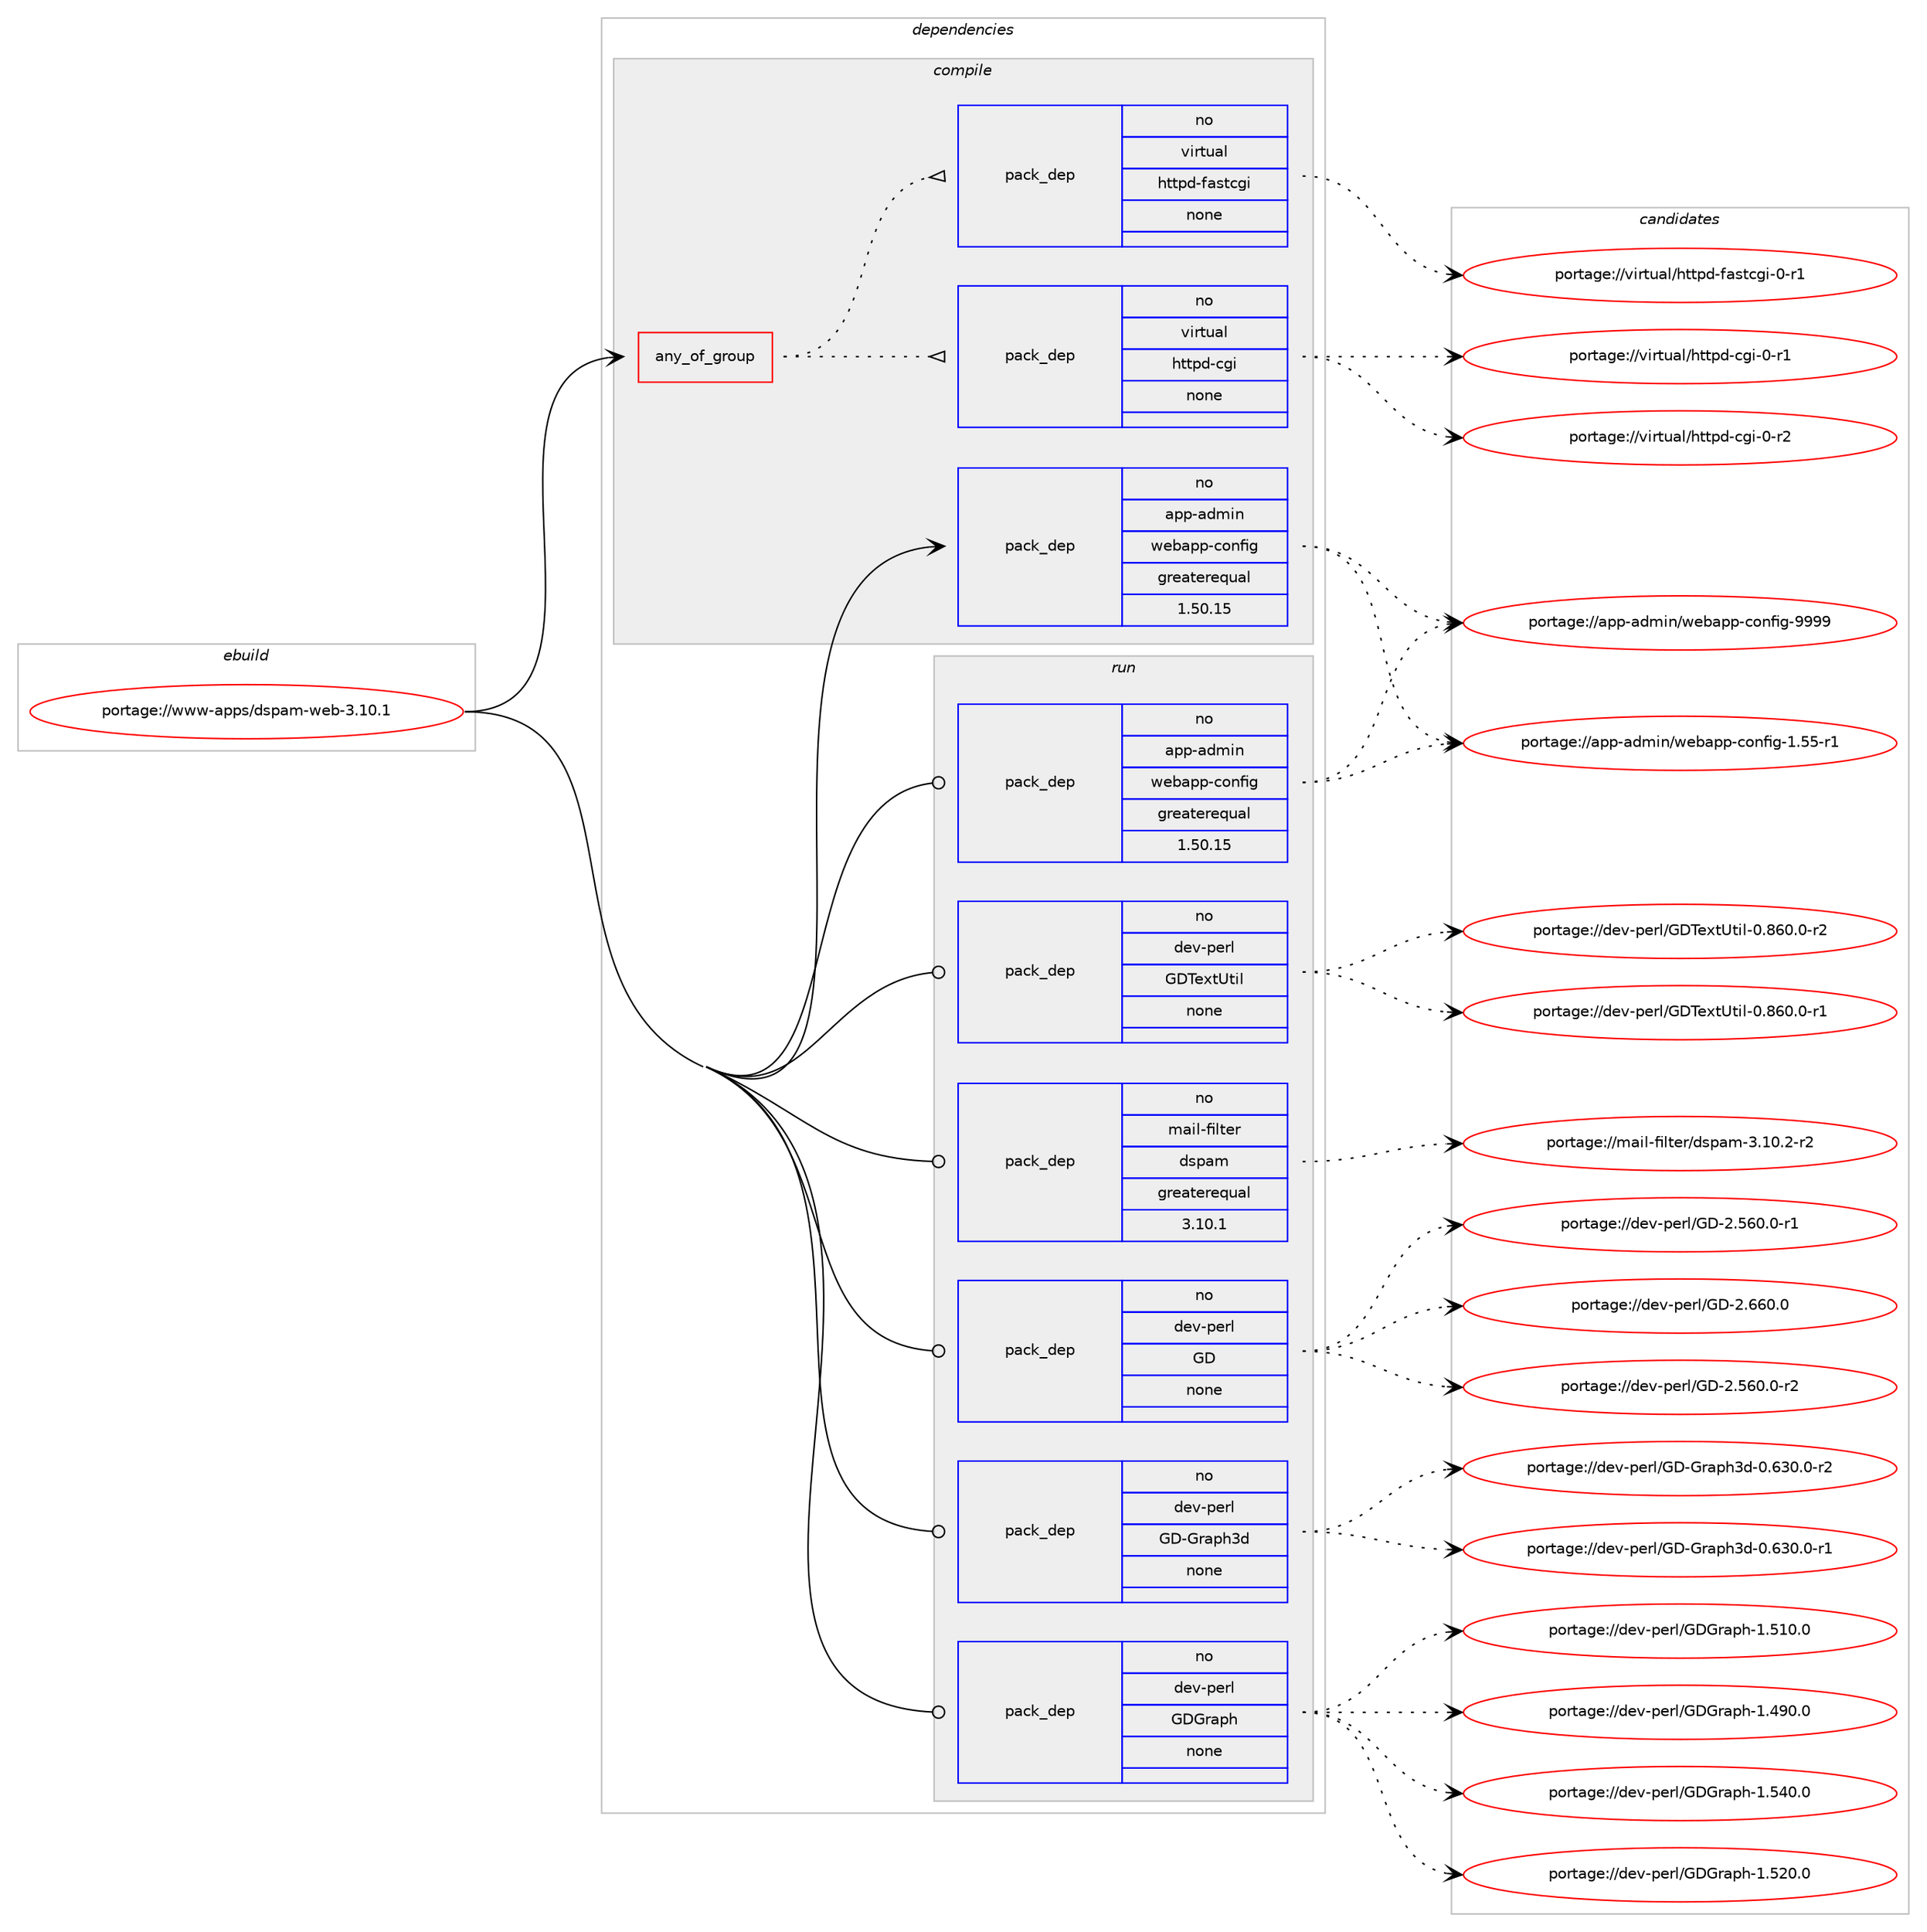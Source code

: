 digraph prolog {

# *************
# Graph options
# *************

newrank=true;
concentrate=true;
compound=true;
graph [rankdir=LR,fontname=Helvetica,fontsize=10,ranksep=1.5];#, ranksep=2.5, nodesep=0.2];
edge  [arrowhead=vee];
node  [fontname=Helvetica,fontsize=10];

# **********
# The ebuild
# **********

subgraph cluster_leftcol {
color=gray;
rank=same;
label=<<i>ebuild</i>>;
id [label="portage://www-apps/dspam-web-3.10.1", color=red, width=4, href="../www-apps/dspam-web-3.10.1.svg"];
}

# ****************
# The dependencies
# ****************

subgraph cluster_midcol {
color=gray;
label=<<i>dependencies</i>>;
subgraph cluster_compile {
fillcolor="#eeeeee";
style=filled;
label=<<i>compile</i>>;
subgraph any32 {
dependency2496 [label=<<TABLE BORDER="0" CELLBORDER="1" CELLSPACING="0" CELLPADDING="4"><TR><TD CELLPADDING="10">any_of_group</TD></TR></TABLE>>, shape=none, color=red];subgraph pack2183 {
dependency2497 [label=<<TABLE BORDER="0" CELLBORDER="1" CELLSPACING="0" CELLPADDING="4" WIDTH="220"><TR><TD ROWSPAN="6" CELLPADDING="30">pack_dep</TD></TR><TR><TD WIDTH="110">no</TD></TR><TR><TD>virtual</TD></TR><TR><TD>httpd-cgi</TD></TR><TR><TD>none</TD></TR><TR><TD></TD></TR></TABLE>>, shape=none, color=blue];
}
dependency2496:e -> dependency2497:w [weight=20,style="dotted",arrowhead="oinv"];
subgraph pack2184 {
dependency2498 [label=<<TABLE BORDER="0" CELLBORDER="1" CELLSPACING="0" CELLPADDING="4" WIDTH="220"><TR><TD ROWSPAN="6" CELLPADDING="30">pack_dep</TD></TR><TR><TD WIDTH="110">no</TD></TR><TR><TD>virtual</TD></TR><TR><TD>httpd-fastcgi</TD></TR><TR><TD>none</TD></TR><TR><TD></TD></TR></TABLE>>, shape=none, color=blue];
}
dependency2496:e -> dependency2498:w [weight=20,style="dotted",arrowhead="oinv"];
}
id:e -> dependency2496:w [weight=20,style="solid",arrowhead="vee"];
subgraph pack2185 {
dependency2499 [label=<<TABLE BORDER="0" CELLBORDER="1" CELLSPACING="0" CELLPADDING="4" WIDTH="220"><TR><TD ROWSPAN="6" CELLPADDING="30">pack_dep</TD></TR><TR><TD WIDTH="110">no</TD></TR><TR><TD>app-admin</TD></TR><TR><TD>webapp-config</TD></TR><TR><TD>greaterequal</TD></TR><TR><TD>1.50.15</TD></TR></TABLE>>, shape=none, color=blue];
}
id:e -> dependency2499:w [weight=20,style="solid",arrowhead="vee"];
}
subgraph cluster_compileandrun {
fillcolor="#eeeeee";
style=filled;
label=<<i>compile and run</i>>;
}
subgraph cluster_run {
fillcolor="#eeeeee";
style=filled;
label=<<i>run</i>>;
subgraph pack2186 {
dependency2500 [label=<<TABLE BORDER="0" CELLBORDER="1" CELLSPACING="0" CELLPADDING="4" WIDTH="220"><TR><TD ROWSPAN="6" CELLPADDING="30">pack_dep</TD></TR><TR><TD WIDTH="110">no</TD></TR><TR><TD>app-admin</TD></TR><TR><TD>webapp-config</TD></TR><TR><TD>greaterequal</TD></TR><TR><TD>1.50.15</TD></TR></TABLE>>, shape=none, color=blue];
}
id:e -> dependency2500:w [weight=20,style="solid",arrowhead="odot"];
subgraph pack2187 {
dependency2501 [label=<<TABLE BORDER="0" CELLBORDER="1" CELLSPACING="0" CELLPADDING="4" WIDTH="220"><TR><TD ROWSPAN="6" CELLPADDING="30">pack_dep</TD></TR><TR><TD WIDTH="110">no</TD></TR><TR><TD>dev-perl</TD></TR><TR><TD>GD</TD></TR><TR><TD>none</TD></TR><TR><TD></TD></TR></TABLE>>, shape=none, color=blue];
}
id:e -> dependency2501:w [weight=20,style="solid",arrowhead="odot"];
subgraph pack2188 {
dependency2502 [label=<<TABLE BORDER="0" CELLBORDER="1" CELLSPACING="0" CELLPADDING="4" WIDTH="220"><TR><TD ROWSPAN="6" CELLPADDING="30">pack_dep</TD></TR><TR><TD WIDTH="110">no</TD></TR><TR><TD>dev-perl</TD></TR><TR><TD>GD-Graph3d</TD></TR><TR><TD>none</TD></TR><TR><TD></TD></TR></TABLE>>, shape=none, color=blue];
}
id:e -> dependency2502:w [weight=20,style="solid",arrowhead="odot"];
subgraph pack2189 {
dependency2503 [label=<<TABLE BORDER="0" CELLBORDER="1" CELLSPACING="0" CELLPADDING="4" WIDTH="220"><TR><TD ROWSPAN="6" CELLPADDING="30">pack_dep</TD></TR><TR><TD WIDTH="110">no</TD></TR><TR><TD>dev-perl</TD></TR><TR><TD>GDGraph</TD></TR><TR><TD>none</TD></TR><TR><TD></TD></TR></TABLE>>, shape=none, color=blue];
}
id:e -> dependency2503:w [weight=20,style="solid",arrowhead="odot"];
subgraph pack2190 {
dependency2504 [label=<<TABLE BORDER="0" CELLBORDER="1" CELLSPACING="0" CELLPADDING="4" WIDTH="220"><TR><TD ROWSPAN="6" CELLPADDING="30">pack_dep</TD></TR><TR><TD WIDTH="110">no</TD></TR><TR><TD>dev-perl</TD></TR><TR><TD>GDTextUtil</TD></TR><TR><TD>none</TD></TR><TR><TD></TD></TR></TABLE>>, shape=none, color=blue];
}
id:e -> dependency2504:w [weight=20,style="solid",arrowhead="odot"];
subgraph pack2191 {
dependency2505 [label=<<TABLE BORDER="0" CELLBORDER="1" CELLSPACING="0" CELLPADDING="4" WIDTH="220"><TR><TD ROWSPAN="6" CELLPADDING="30">pack_dep</TD></TR><TR><TD WIDTH="110">no</TD></TR><TR><TD>mail-filter</TD></TR><TR><TD>dspam</TD></TR><TR><TD>greaterequal</TD></TR><TR><TD>3.10.1</TD></TR></TABLE>>, shape=none, color=blue];
}
id:e -> dependency2505:w [weight=20,style="solid",arrowhead="odot"];
}
}

# **************
# The candidates
# **************

subgraph cluster_choices {
rank=same;
color=gray;
label=<<i>candidates</i>>;

subgraph choice2183 {
color=black;
nodesep=1;
choice1181051141161179710847104116116112100459910310545484511450 [label="portage://virtual/httpd-cgi-0-r2", color=red, width=4,href="../virtual/httpd-cgi-0-r2.svg"];
choice1181051141161179710847104116116112100459910310545484511449 [label="portage://virtual/httpd-cgi-0-r1", color=red, width=4,href="../virtual/httpd-cgi-0-r1.svg"];
dependency2497:e -> choice1181051141161179710847104116116112100459910310545484511450:w [style=dotted,weight="100"];
dependency2497:e -> choice1181051141161179710847104116116112100459910310545484511449:w [style=dotted,weight="100"];
}
subgraph choice2184 {
color=black;
nodesep=1;
choice118105114116117971084710411611611210045102971151169910310545484511449 [label="portage://virtual/httpd-fastcgi-0-r1", color=red, width=4,href="../virtual/httpd-fastcgi-0-r1.svg"];
dependency2498:e -> choice118105114116117971084710411611611210045102971151169910310545484511449:w [style=dotted,weight="100"];
}
subgraph choice2185 {
color=black;
nodesep=1;
choice97112112459710010910511047119101989711211245991111101021051034557575757 [label="portage://app-admin/webapp-config-9999", color=red, width=4,href="../app-admin/webapp-config-9999.svg"];
choice971121124597100109105110471191019897112112459911111010210510345494653534511449 [label="portage://app-admin/webapp-config-1.55-r1", color=red, width=4,href="../app-admin/webapp-config-1.55-r1.svg"];
dependency2499:e -> choice97112112459710010910511047119101989711211245991111101021051034557575757:w [style=dotted,weight="100"];
dependency2499:e -> choice971121124597100109105110471191019897112112459911111010210510345494653534511449:w [style=dotted,weight="100"];
}
subgraph choice2186 {
color=black;
nodesep=1;
choice97112112459710010910511047119101989711211245991111101021051034557575757 [label="portage://app-admin/webapp-config-9999", color=red, width=4,href="../app-admin/webapp-config-9999.svg"];
choice971121124597100109105110471191019897112112459911111010210510345494653534511449 [label="portage://app-admin/webapp-config-1.55-r1", color=red, width=4,href="../app-admin/webapp-config-1.55-r1.svg"];
dependency2500:e -> choice97112112459710010910511047119101989711211245991111101021051034557575757:w [style=dotted,weight="100"];
dependency2500:e -> choice971121124597100109105110471191019897112112459911111010210510345494653534511449:w [style=dotted,weight="100"];
}
subgraph choice2187 {
color=black;
nodesep=1;
choice100101118451121011141084771684550465454484648 [label="portage://dev-perl/GD-2.660.0", color=red, width=4,href="../dev-perl/GD-2.660.0.svg"];
choice1001011184511210111410847716845504653544846484511450 [label="portage://dev-perl/GD-2.560.0-r2", color=red, width=4,href="../dev-perl/GD-2.560.0-r2.svg"];
choice1001011184511210111410847716845504653544846484511449 [label="portage://dev-perl/GD-2.560.0-r1", color=red, width=4,href="../dev-perl/GD-2.560.0-r1.svg"];
dependency2501:e -> choice100101118451121011141084771684550465454484648:w [style=dotted,weight="100"];
dependency2501:e -> choice1001011184511210111410847716845504653544846484511450:w [style=dotted,weight="100"];
dependency2501:e -> choice1001011184511210111410847716845504653544846484511449:w [style=dotted,weight="100"];
}
subgraph choice2188 {
color=black;
nodesep=1;
choice100101118451121011141084771684571114971121045110045484654514846484511450 [label="portage://dev-perl/GD-Graph3d-0.630.0-r2", color=red, width=4,href="../dev-perl/GD-Graph3d-0.630.0-r2.svg"];
choice100101118451121011141084771684571114971121045110045484654514846484511449 [label="portage://dev-perl/GD-Graph3d-0.630.0-r1", color=red, width=4,href="../dev-perl/GD-Graph3d-0.630.0-r1.svg"];
dependency2502:e -> choice100101118451121011141084771684571114971121045110045484654514846484511450:w [style=dotted,weight="100"];
dependency2502:e -> choice100101118451121011141084771684571114971121045110045484654514846484511449:w [style=dotted,weight="100"];
}
subgraph choice2189 {
color=black;
nodesep=1;
choice1001011184511210111410847716871114971121044549465352484648 [label="portage://dev-perl/GDGraph-1.540.0", color=red, width=4,href="../dev-perl/GDGraph-1.540.0.svg"];
choice1001011184511210111410847716871114971121044549465350484648 [label="portage://dev-perl/GDGraph-1.520.0", color=red, width=4,href="../dev-perl/GDGraph-1.520.0.svg"];
choice1001011184511210111410847716871114971121044549465349484648 [label="portage://dev-perl/GDGraph-1.510.0", color=red, width=4,href="../dev-perl/GDGraph-1.510.0.svg"];
choice1001011184511210111410847716871114971121044549465257484648 [label="portage://dev-perl/GDGraph-1.490.0", color=red, width=4,href="../dev-perl/GDGraph-1.490.0.svg"];
dependency2503:e -> choice1001011184511210111410847716871114971121044549465352484648:w [style=dotted,weight="100"];
dependency2503:e -> choice1001011184511210111410847716871114971121044549465350484648:w [style=dotted,weight="100"];
dependency2503:e -> choice1001011184511210111410847716871114971121044549465349484648:w [style=dotted,weight="100"];
dependency2503:e -> choice1001011184511210111410847716871114971121044549465257484648:w [style=dotted,weight="100"];
}
subgraph choice2190 {
color=black;
nodesep=1;
choice10010111845112101114108477168841011201168511610510845484656544846484511450 [label="portage://dev-perl/GDTextUtil-0.860.0-r2", color=red, width=4,href="../dev-perl/GDTextUtil-0.860.0-r2.svg"];
choice10010111845112101114108477168841011201168511610510845484656544846484511449 [label="portage://dev-perl/GDTextUtil-0.860.0-r1", color=red, width=4,href="../dev-perl/GDTextUtil-0.860.0-r1.svg"];
dependency2504:e -> choice10010111845112101114108477168841011201168511610510845484656544846484511450:w [style=dotted,weight="100"];
dependency2504:e -> choice10010111845112101114108477168841011201168511610510845484656544846484511449:w [style=dotted,weight="100"];
}
subgraph choice2191 {
color=black;
nodesep=1;
choice10997105108451021051081161011144710011511297109455146494846504511450 [label="portage://mail-filter/dspam-3.10.2-r2", color=red, width=4,href="../mail-filter/dspam-3.10.2-r2.svg"];
dependency2505:e -> choice10997105108451021051081161011144710011511297109455146494846504511450:w [style=dotted,weight="100"];
}
}

}
